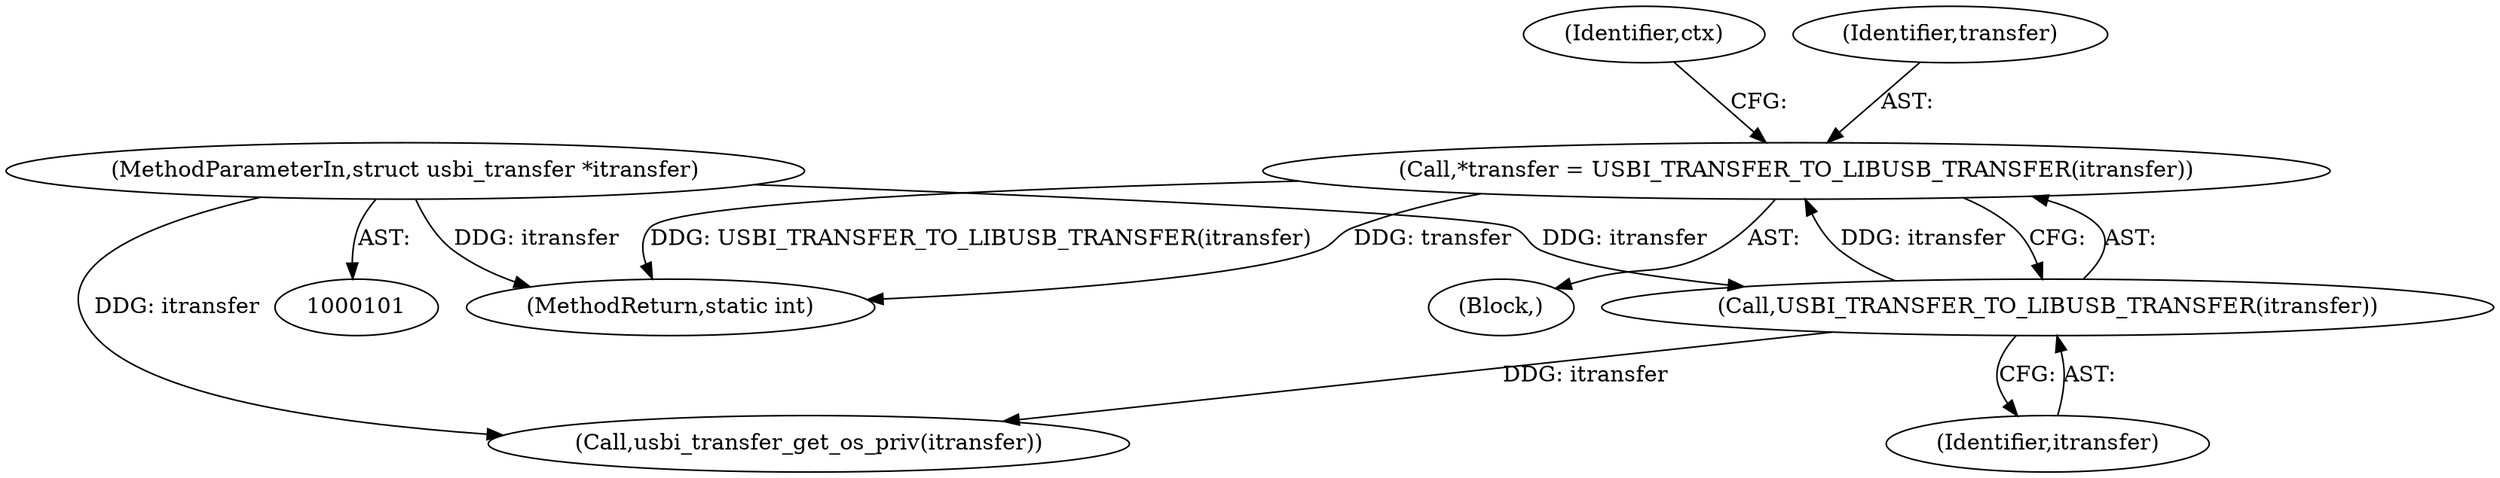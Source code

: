 digraph "1_Chrome_ac149a8d4371c0e01e0934fdd57b09e86f96b5b9_17@pointer" {
"1000107" [label="(Call,*transfer = USBI_TRANSFER_TO_LIBUSB_TRANSFER(itransfer))"];
"1000109" [label="(Call,USBI_TRANSFER_TO_LIBUSB_TRANSFER(itransfer))"];
"1000103" [label="(MethodParameterIn,struct usbi_transfer *itransfer)"];
"1000105" [label="(Block,)"];
"1000113" [label="(Identifier,ctx)"];
"1000123" [label="(Call,usbi_transfer_get_os_priv(itransfer))"];
"1000108" [label="(Identifier,transfer)"];
"1000107" [label="(Call,*transfer = USBI_TRANSFER_TO_LIBUSB_TRANSFER(itransfer))"];
"1000103" [label="(MethodParameterIn,struct usbi_transfer *itransfer)"];
"1000110" [label="(Identifier,itransfer)"];
"1000214" [label="(MethodReturn,static int)"];
"1000109" [label="(Call,USBI_TRANSFER_TO_LIBUSB_TRANSFER(itransfer))"];
"1000107" -> "1000105"  [label="AST: "];
"1000107" -> "1000109"  [label="CFG: "];
"1000108" -> "1000107"  [label="AST: "];
"1000109" -> "1000107"  [label="AST: "];
"1000113" -> "1000107"  [label="CFG: "];
"1000107" -> "1000214"  [label="DDG: transfer"];
"1000107" -> "1000214"  [label="DDG: USBI_TRANSFER_TO_LIBUSB_TRANSFER(itransfer)"];
"1000109" -> "1000107"  [label="DDG: itransfer"];
"1000109" -> "1000110"  [label="CFG: "];
"1000110" -> "1000109"  [label="AST: "];
"1000103" -> "1000109"  [label="DDG: itransfer"];
"1000109" -> "1000123"  [label="DDG: itransfer"];
"1000103" -> "1000101"  [label="AST: "];
"1000103" -> "1000214"  [label="DDG: itransfer"];
"1000103" -> "1000123"  [label="DDG: itransfer"];
}
